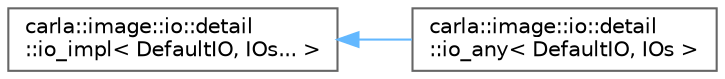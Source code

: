 digraph "类继承关系图"
{
 // INTERACTIVE_SVG=YES
 // LATEX_PDF_SIZE
  bgcolor="transparent";
  edge [fontname=Helvetica,fontsize=10,labelfontname=Helvetica,labelfontsize=10];
  node [fontname=Helvetica,fontsize=10,shape=box,height=0.2,width=0.4];
  rankdir="LR";
  Node0 [id="Node000000",label="carla::image::io::detail\l::io_impl\< DefaultIO, IOs... \>",height=0.2,width=0.4,color="grey40", fillcolor="white", style="filled",URL="$d2/d67/structcarla_1_1image_1_1io_1_1detail_1_1io__impl.html",tooltip=" "];
  Node0 -> Node1 [id="edge73_Node000000_Node000001",dir="back",color="steelblue1",style="solid",tooltip=" "];
  Node1 [id="Node000001",label="carla::image::io::detail\l::io_any\< DefaultIO, IOs \>",height=0.2,width=0.4,color="grey40", fillcolor="white", style="filled",URL="$dd/d53/structcarla_1_1image_1_1io_1_1detail_1_1io__any.html",tooltip=" "];
}
